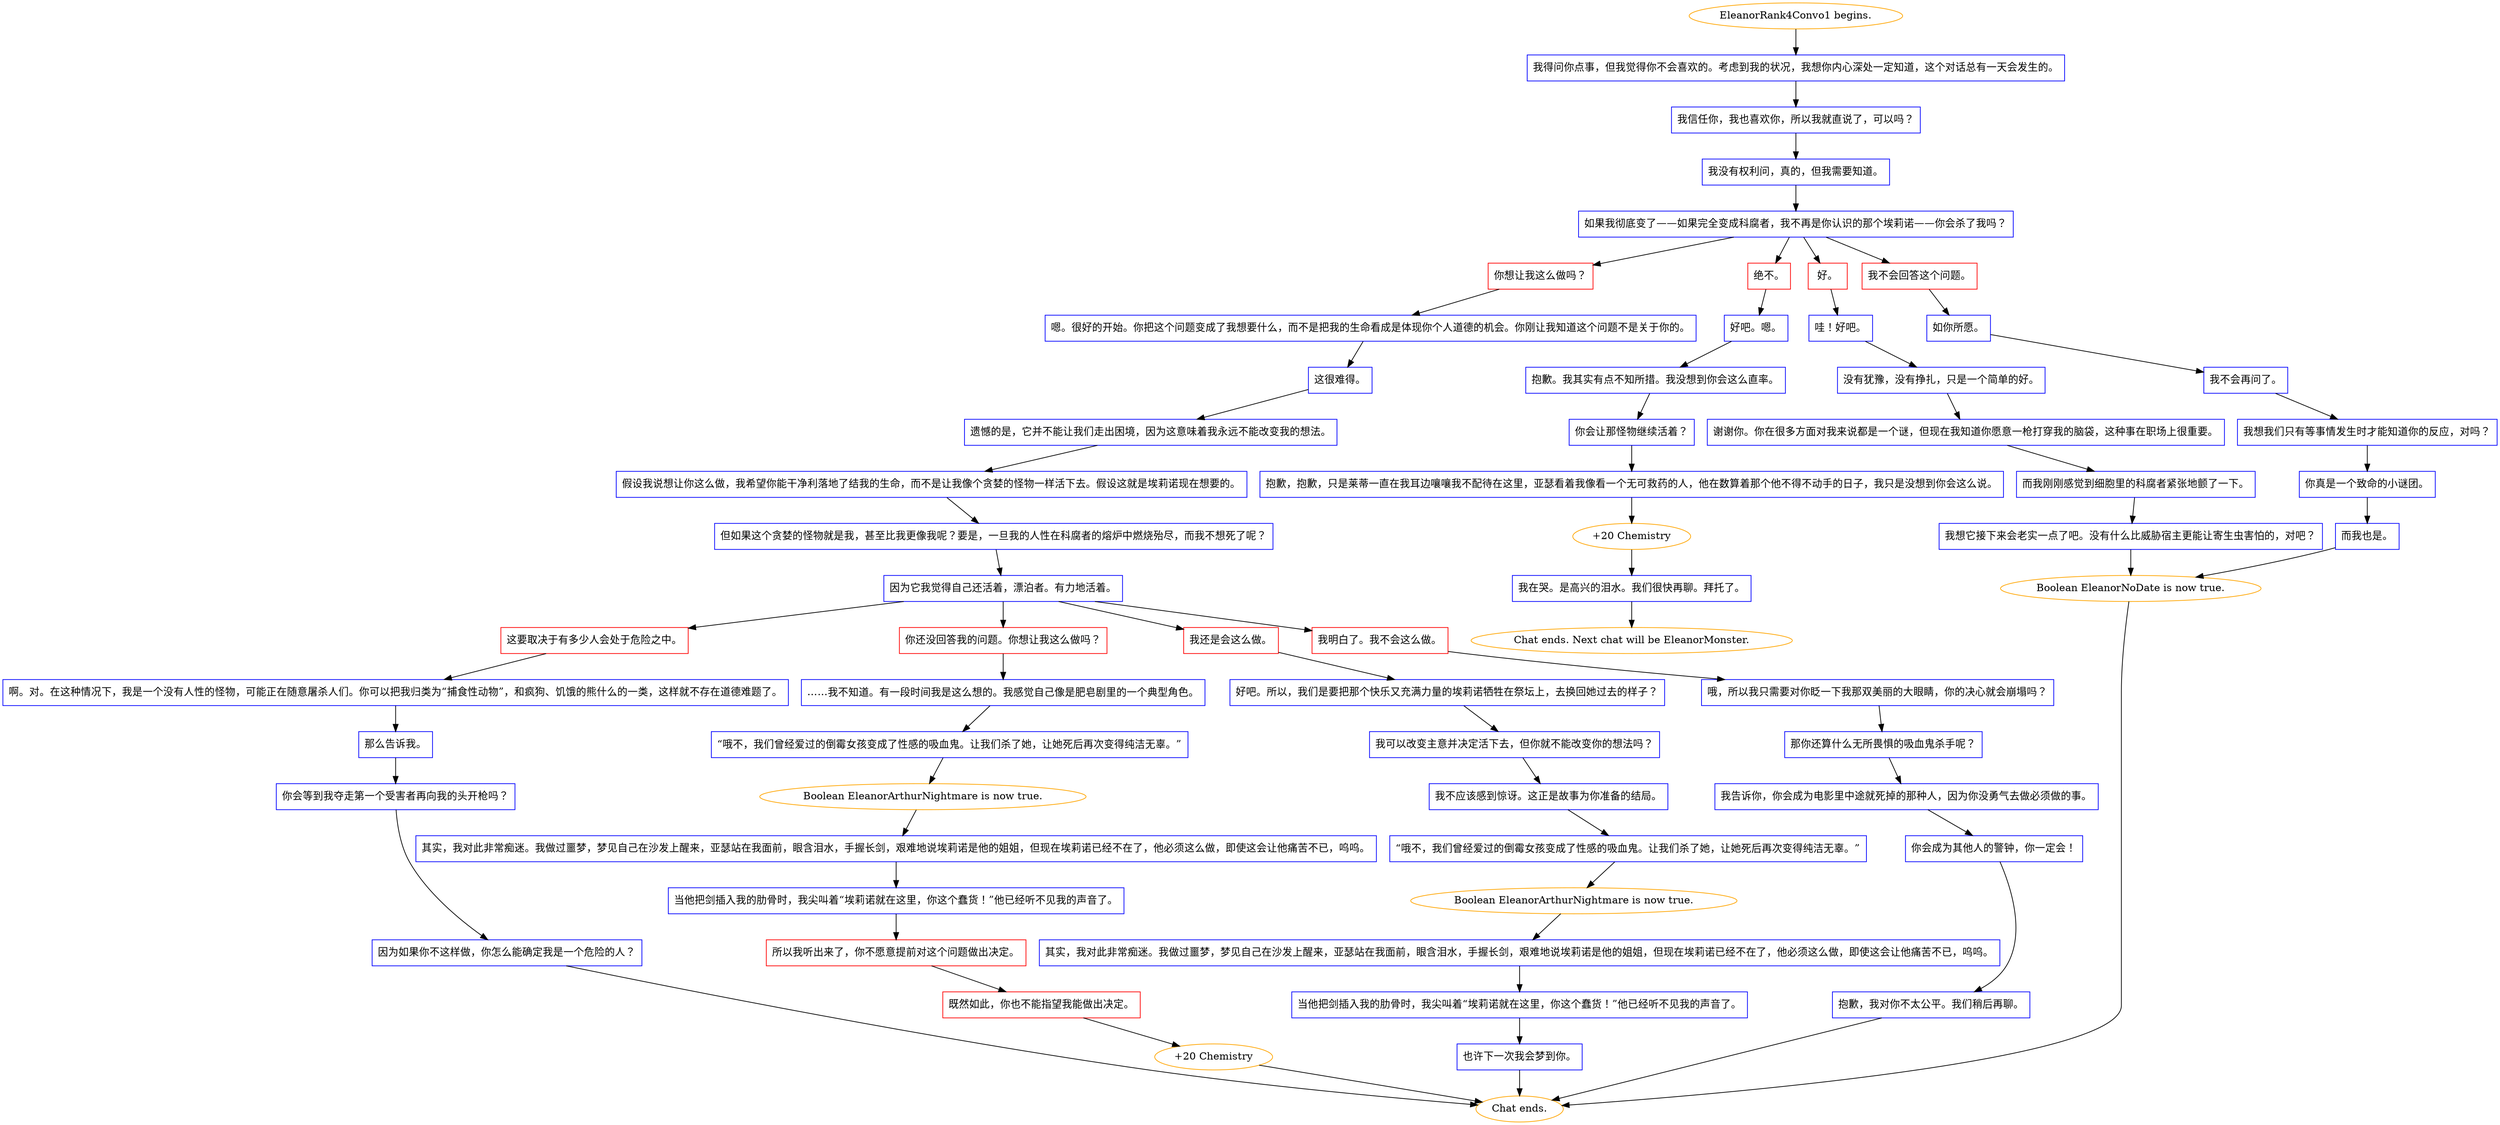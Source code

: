 digraph {
	"EleanorRank4Convo1 begins." [color=orange];
		"EleanorRank4Convo1 begins." -> j912163820;
	j912163820 [label="我得问你点事，但我觉得你不会喜欢的。考虑到我的状况，我想你内心深处一定知道，这个对话总有一天会发生的。",shape=box,color=blue];
		j912163820 -> j1746717387;
	j1746717387 [label="我信任你，我也喜欢你，所以我就直说了，可以吗？",shape=box,color=blue];
		j1746717387 -> j803743171;
	j803743171 [label="我没有权利问，真的，但我需要知道。",shape=box,color=blue];
		j803743171 -> j1968894669;
	j1968894669 [label="如果我彻底变了——如果完全变成科腐者，我不再是你认识的那个埃莉诺——你会杀了我吗？",shape=box,color=blue];
		j1968894669 -> j1346478078;
		j1968894669 -> j3376805332;
		j1968894669 -> j766329685;
		j1968894669 -> j890102469;
	j1346478078 [label="你想让我这么做吗？",shape=box,color=red];
		j1346478078 -> j2410402450;
	j3376805332 [label="好。",shape=box,color=red];
		j3376805332 -> j1244066109;
	j766329685 [label="绝不。",shape=box,color=red];
		j766329685 -> j678578860;
	j890102469 [label="我不会回答这个问题。",shape=box,color=red];
		j890102469 -> j594124577;
	j2410402450 [label="嗯。很好的开始。你把这个问题变成了我想要什么，而不是把我的生命看成是体现你个人道德的机会。你刚让我知道这个问题不是关于你的。",shape=box,color=blue];
		j2410402450 -> j3925809142;
	j1244066109 [label="哇！好吧。",shape=box,color=blue];
		j1244066109 -> j3288884451;
	j678578860 [label="好吧。嗯。",shape=box,color=blue];
		j678578860 -> j1711538499;
	j594124577 [label="如你所愿。",shape=box,color=blue];
		j594124577 -> j1835386994;
	j3925809142 [label="这很难得。",shape=box,color=blue];
		j3925809142 -> j1899793281;
	j3288884451 [label="没有犹豫，没有挣扎，只是一个简单的好。",shape=box,color=blue];
		j3288884451 -> j4252000238;
	j1711538499 [label="抱歉。我其实有点不知所措。我没想到你会这么直率。",shape=box,color=blue];
		j1711538499 -> j3809501533;
	j1835386994 [label="我不会再问了。",shape=box,color=blue];
		j1835386994 -> j2157692986;
	j1899793281 [label="遗憾的是，它并不能让我们走出困境，因为这意味着我永远不能改变我的想法。",shape=box,color=blue];
		j1899793281 -> j615882543;
	j4252000238 [label="谢谢你。你在很多方面对我来说都是一个谜，但现在我知道你愿意一枪打穿我的脑袋，这种事在职场上很重要。",shape=box,color=blue];
		j4252000238 -> j4066525758;
	j3809501533 [label="你会让那怪物继续活着？",shape=box,color=blue];
		j3809501533 -> j4144315439;
	j2157692986 [label="我想我们只有等事情发生时才能知道你的反应，对吗？",shape=box,color=blue];
		j2157692986 -> j263397995;
	j615882543 [label="假设我说想让你这么做，我希望你能干净利落地了结我的生命，而不是让我像个贪婪的怪物一样活下去。假设这就是埃莉诺现在想要的。",shape=box,color=blue];
		j615882543 -> j2688611857;
	j4066525758 [label="而我刚刚感觉到细胞里的科腐者紧张地颤了一下。",shape=box,color=blue];
		j4066525758 -> j4045791440;
	j4144315439 [label="抱歉，抱歉，只是莱蒂一直在我耳边嚷嚷我不配待在这里，亚瑟看着我像看一个无可救药的人，他在数算着那个他不得不动手的日子，我只是没想到你会这么说。",shape=box,color=blue];
		j4144315439 -> j2411667657;
	j263397995 [label="你真是一个致命的小谜团。",shape=box,color=blue];
		j263397995 -> j3740037437;
	j2688611857 [label="但如果这个贪婪的怪物就是我，甚至比我更像我呢？要是，一旦我的人性在科腐者的熔炉中燃烧殆尽，而我不想死了呢？",shape=box,color=blue];
		j2688611857 -> j2782781144;
	j4045791440 [label="我想它接下来会老实一点了吧。没有什么比威胁宿主更能让寄生虫害怕的，对吧？",shape=box,color=blue];
		j4045791440 -> j2728200779;
	j2411667657 [label="+20 Chemistry",color=orange];
		j2411667657 -> j3323909845;
	j3740037437 [label="而我也是。",shape=box,color=blue];
		j3740037437 -> j2728200779;
	j2782781144 [label="因为它我觉得自己还活着，漂泊者。有力地活着。",shape=box,color=blue];
		j2782781144 -> j966034906;
		j2782781144 -> j2299178900;
		j2782781144 -> j2714147456;
		j2782781144 -> j2130526915;
	j2728200779 [label="Boolean EleanorNoDate is now true.",color=orange];
		j2728200779 -> "Chat ends.";
	j3323909845 [label="我在哭。是高兴的泪水。我们很快再聊。拜托了。",shape=box,color=blue];
		j3323909845 -> "Chat ends. Next chat will be EleanorMonster.";
	j966034906 [label="我还是会这么做。",shape=box,color=red];
		j966034906 -> j628587284;
	j2299178900 [label="我明白了。我不会这么做。",shape=box,color=red];
		j2299178900 -> j816166781;
	j2714147456 [label="这要取决于有多少人会处于危险之中。",shape=box,color=red];
		j2714147456 -> j2996337064;
	j2130526915 [label="你还没回答我的问题。你想让我这么做吗？",shape=box,color=red];
		j2130526915 -> j2569724635;
	"Chat ends." [color=orange];
	"Chat ends. Next chat will be EleanorMonster." [color=orange];
	j628587284 [label="好吧。所以，我们是要把那个快乐又充满力量的埃莉诺牺牲在祭坛上，去换回她过去的样子？",shape=box,color=blue];
		j628587284 -> j1254792445;
	j816166781 [label="哦，所以我只需要对你眨一下我那双美丽的大眼睛，你的决心就会崩塌吗？",shape=box,color=blue];
		j816166781 -> j1431742800;
	j2996337064 [label="啊。对。在这种情况下，我是一个没有人性的怪物，可能正在随意屠杀人们。你可以把我归类为“捕食性动物”，和疯狗、饥饿的熊什么的一类，这样就不存在道德难题了。",shape=box,color=blue];
		j2996337064 -> j2625639542;
	j2569724635 [label="……我不知道。有一段时间我是这么想的。我感觉自己像是肥皂剧里的一个典型角色。",shape=box,color=blue];
		j2569724635 -> j2748011525;
	j1254792445 [label="我可以改变主意并决定活下去，但你就不能改变你的想法吗？",shape=box,color=blue];
		j1254792445 -> j3085693969;
	j1431742800 [label="那你还算什么无所畏惧的吸血鬼杀手呢？",shape=box,color=blue];
		j1431742800 -> j1091992245;
	j2625639542 [label="那么告诉我。",shape=box,color=blue];
		j2625639542 -> j1953101200;
	j2748011525 [label="“哦不，我们曾经爱过的倒霉女孩变成了性感的吸血鬼。让我们杀了她，让她死后再次变得纯洁无辜。”",shape=box,color=blue];
		j2748011525 -> j3206160852;
	j3085693969 [label="我不应该感到惊讶。这正是故事为你准备的结局。",shape=box,color=blue];
		j3085693969 -> j3019655680;
	j1091992245 [label="我告诉你，你会成为电影里中途就死掉的那种人，因为你没勇气去做必须做的事。",shape=box,color=blue];
		j1091992245 -> j182366920;
	j1953101200 [label="你会等到我夺走第一个受害者再向我的头开枪吗？",shape=box,color=blue];
		j1953101200 -> j1424880165;
	j3206160852 [label="Boolean EleanorArthurNightmare is now true.",color=orange];
		j3206160852 -> j1362166720;
	j3019655680 [label="“哦不，我们曾经爱过的倒霉女孩变成了性感的吸血鬼。让我们杀了她，让她死后再次变得纯洁无辜。”",shape=box,color=blue];
		j3019655680 -> j3620659125;
	j182366920 [label="你会成为其他人的警钟，你一定会！",shape=box,color=blue];
		j182366920 -> j2415902850;
	j1424880165 [label="因为如果你不这样做，你怎么能确定我是一个危险的人？",shape=box,color=blue];
		j1424880165 -> "Chat ends.";
	j1362166720 [label="其实，我对此非常痴迷。我做过噩梦，梦见自己在沙发上醒来，亚瑟站在我面前，眼含泪水，手握长剑，艰难地说埃莉诺是他的姐姐，但现在埃莉诺已经不在了，他必须这么做，即使这会让他痛苦不已，呜呜。",shape=box,color=blue];
		j1362166720 -> j3194620200;
	j3620659125 [label="Boolean EleanorArthurNightmare is now true.",color=orange];
		j3620659125 -> j150726190;
	j2415902850 [label="抱歉，我对你不太公平。我们稍后再聊。",shape=box,color=blue];
		j2415902850 -> "Chat ends.";
	j3194620200 [label="当他把剑插入我的肋骨时，我尖叫着“埃莉诺就在这里，你这个蠢货！”他已经听不见我的声音了。",shape=box,color=blue];
		j3194620200 -> j84769711;
	j150726190 [label="其实，我对此非常痴迷。我做过噩梦，梦见自己在沙发上醒来，亚瑟站在我面前，眼含泪水，手握长剑，艰难地说埃莉诺是他的姐姐，但现在埃莉诺已经不在了，他必须这么做，即使这会让他痛苦不已，呜呜。",shape=box,color=blue];
		j150726190 -> j1978367219;
	j84769711 [label="所以我听出来了，你不愿意提前对这个问题做出决定。",shape=box,color=red];
		j84769711 -> j3139243828;
	j1978367219 [label="当他把剑插入我的肋骨时，我尖叫着“埃莉诺就在这里，你这个蠢货！”他已经听不见我的声音了。",shape=box,color=blue];
		j1978367219 -> j937963773;
	j3139243828 [label="既然如此，你也不能指望我能做出决定。",shape=box,color=red];
		j3139243828 -> j367054140;
	j937963773 [label="也许下一次我会梦到你。",shape=box,color=blue];
		j937963773 -> "Chat ends.";
	j367054140 [label="+20 Chemistry",color=orange];
		j367054140 -> "Chat ends.";
}